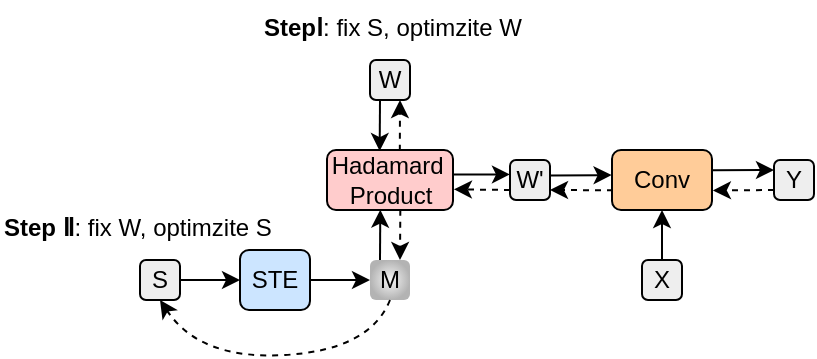<mxfile version="22.1.11" type="github">
  <diagram name="第 1 页" id="FdrmFEtH9qm_V42ZxL6O">
    <mxGraphModel dx="682" dy="424" grid="1" gridSize="10" guides="1" tooltips="1" connect="1" arrows="1" fold="1" page="1" pageScale="1" pageWidth="827" pageHeight="1169" math="0" shadow="0">
      <root>
        <mxCell id="0" />
        <mxCell id="1" parent="0" />
        <mxCell id="S3QeHbJbjC5ekCXG173Q-1" value="Conv" style="rounded=1;whiteSpace=wrap;html=1;fillColor=#ffcc99;strokeColor=#000000;" vertex="1" parent="1">
          <mxGeometry x="416" y="285" width="50" height="30" as="geometry" />
        </mxCell>
        <mxCell id="S3QeHbJbjC5ekCXG173Q-7" value="W" style="rounded=1;whiteSpace=wrap;html=1;fillColor=#eeeeee;strokeColor=#000000;" vertex="1" parent="1">
          <mxGeometry x="295" y="240" width="20" height="20" as="geometry" />
        </mxCell>
        <mxCell id="S3QeHbJbjC5ekCXG173Q-8" value="M" style="rounded=1;whiteSpace=wrap;html=1;fillColor=#f5f5f5;gradientColor=#b3b3b3;strokeColor=none;gradientDirection=radial;" vertex="1" parent="1">
          <mxGeometry x="295" y="340" width="20" height="20" as="geometry" />
        </mxCell>
        <mxCell id="S3QeHbJbjC5ekCXG173Q-9" value="W&#39;" style="rounded=1;whiteSpace=wrap;html=1;fillColor=#eeeeee;strokeColor=#000000;" vertex="1" parent="1">
          <mxGeometry x="365" y="290" width="20" height="20" as="geometry" />
        </mxCell>
        <mxCell id="S3QeHbJbjC5ekCXG173Q-16" value="" style="curved=1;endArrow=classic;html=1;rounded=0;dashed=1;exitX=0.5;exitY=1;exitDx=0;exitDy=0;entryX=0.5;entryY=1;entryDx=0;entryDy=0;" edge="1" parent="1" source="S3QeHbJbjC5ekCXG173Q-8" target="S3QeHbJbjC5ekCXG173Q-30">
          <mxGeometry width="50" height="50" relative="1" as="geometry">
            <mxPoint x="302.5" y="370" as="sourcePoint" />
            <mxPoint x="192.5" y="370" as="targetPoint" />
            <Array as="points">
              <mxPoint x="295" y="385" />
              <mxPoint x="210" y="390" />
            </Array>
          </mxGeometry>
        </mxCell>
        <mxCell id="S3QeHbJbjC5ekCXG173Q-17" value="Y" style="rounded=1;whiteSpace=wrap;html=1;fillColor=#eeeeee;strokeColor=#000000;" vertex="1" parent="1">
          <mxGeometry x="497" y="290" width="20" height="20" as="geometry" />
        </mxCell>
        <mxCell id="S3QeHbJbjC5ekCXG173Q-19" value="" style="endArrow=classic;html=1;rounded=0;dashed=1;exitX=0;exitY=0.75;exitDx=0;exitDy=0;entryX=1.009;entryY=0.674;entryDx=0;entryDy=0;entryPerimeter=0;" edge="1" parent="1" source="S3QeHbJbjC5ekCXG173Q-17" target="S3QeHbJbjC5ekCXG173Q-1">
          <mxGeometry width="50" height="50" relative="1" as="geometry">
            <mxPoint x="474" y="270" as="sourcePoint" />
            <mxPoint x="388" y="270" as="targetPoint" />
          </mxGeometry>
        </mxCell>
        <mxCell id="S3QeHbJbjC5ekCXG173Q-22" value="Hadamard&amp;nbsp; Product" style="rounded=1;whiteSpace=wrap;html=1;fillColor=#ffcccc;strokeColor=#000000;" vertex="1" parent="1">
          <mxGeometry x="273.5" y="285" width="63" height="30" as="geometry" />
        </mxCell>
        <mxCell id="S3QeHbJbjC5ekCXG173Q-28" style="edgeStyle=orthogonalEdgeStyle;rounded=0;orthogonalLoop=1;jettySize=auto;html=1;" edge="1" parent="1" source="S3QeHbJbjC5ekCXG173Q-27" target="S3QeHbJbjC5ekCXG173Q-1">
          <mxGeometry relative="1" as="geometry" />
        </mxCell>
        <mxCell id="S3QeHbJbjC5ekCXG173Q-27" value="X" style="rounded=1;whiteSpace=wrap;html=1;fillColor=#eeeeee;strokeColor=#000000;" vertex="1" parent="1">
          <mxGeometry x="431" y="340" width="20" height="20" as="geometry" />
        </mxCell>
        <mxCell id="S3QeHbJbjC5ekCXG173Q-33" style="edgeStyle=orthogonalEdgeStyle;rounded=0;orthogonalLoop=1;jettySize=auto;html=1;entryX=0;entryY=0.5;entryDx=0;entryDy=0;" edge="1" parent="1" source="S3QeHbJbjC5ekCXG173Q-29" target="S3QeHbJbjC5ekCXG173Q-8">
          <mxGeometry relative="1" as="geometry" />
        </mxCell>
        <mxCell id="S3QeHbJbjC5ekCXG173Q-29" value="STE" style="rounded=1;whiteSpace=wrap;html=1;fillColor=#cce5ff;strokeColor=#000000;" vertex="1" parent="1">
          <mxGeometry x="230" y="335" width="35" height="30" as="geometry" />
        </mxCell>
        <mxCell id="S3QeHbJbjC5ekCXG173Q-34" style="edgeStyle=orthogonalEdgeStyle;rounded=0;orthogonalLoop=1;jettySize=auto;html=1;entryX=0;entryY=0.5;entryDx=0;entryDy=0;" edge="1" parent="1" source="S3QeHbJbjC5ekCXG173Q-30" target="S3QeHbJbjC5ekCXG173Q-29">
          <mxGeometry relative="1" as="geometry" />
        </mxCell>
        <mxCell id="S3QeHbJbjC5ekCXG173Q-30" value="S" style="rounded=1;whiteSpace=wrap;html=1;fillColor=#eeeeee;strokeColor=#000000;" vertex="1" parent="1">
          <mxGeometry x="180" y="340" width="20" height="20" as="geometry" />
        </mxCell>
        <mxCell id="S3QeHbJbjC5ekCXG173Q-35" value="" style="endArrow=classic;html=1;rounded=0;exitX=0.25;exitY=1;exitDx=0;exitDy=0;entryX=0.418;entryY=0.017;entryDx=0;entryDy=0;entryPerimeter=0;" edge="1" parent="1" source="S3QeHbJbjC5ekCXG173Q-7" target="S3QeHbJbjC5ekCXG173Q-22">
          <mxGeometry width="50" height="50" relative="1" as="geometry">
            <mxPoint x="240" y="320" as="sourcePoint" />
            <mxPoint x="290" y="270" as="targetPoint" />
          </mxGeometry>
        </mxCell>
        <mxCell id="S3QeHbJbjC5ekCXG173Q-37" value="" style="endArrow=classic;html=1;rounded=0;dashed=1;exitX=0.578;exitY=0.011;exitDx=0;exitDy=0;exitPerimeter=0;entryX=0.75;entryY=1;entryDx=0;entryDy=0;" edge="1" parent="1" source="S3QeHbJbjC5ekCXG173Q-22" target="S3QeHbJbjC5ekCXG173Q-7">
          <mxGeometry width="50" height="50" relative="1" as="geometry">
            <mxPoint x="300" y="310" as="sourcePoint" />
            <mxPoint x="330" y="270" as="targetPoint" />
          </mxGeometry>
        </mxCell>
        <mxCell id="S3QeHbJbjC5ekCXG173Q-38" value="" style="endArrow=classic;html=1;rounded=0;exitX=1.003;exitY=0.337;exitDx=0;exitDy=0;exitPerimeter=0;entryX=0;entryY=0.25;entryDx=0;entryDy=0;" edge="1" parent="1" source="S3QeHbJbjC5ekCXG173Q-1" target="S3QeHbJbjC5ekCXG173Q-17">
          <mxGeometry width="50" height="50" relative="1" as="geometry">
            <mxPoint x="446" y="330" as="sourcePoint" />
            <mxPoint x="496" y="280" as="targetPoint" />
          </mxGeometry>
        </mxCell>
        <mxCell id="S3QeHbJbjC5ekCXG173Q-39" value="" style="endArrow=classic;html=1;rounded=0;dashed=1;exitX=0.01;exitY=0.671;exitDx=0;exitDy=0;entryX=1;entryY=0.75;entryDx=0;entryDy=0;exitPerimeter=0;" edge="1" parent="1" source="S3QeHbJbjC5ekCXG173Q-1" target="S3QeHbJbjC5ekCXG173Q-9">
          <mxGeometry width="50" height="50" relative="1" as="geometry">
            <mxPoint x="504" y="315" as="sourcePoint" />
            <mxPoint x="473" y="315" as="targetPoint" />
          </mxGeometry>
        </mxCell>
        <mxCell id="S3QeHbJbjC5ekCXG173Q-40" value="" style="endArrow=classic;html=1;rounded=0;exitX=0.997;exitY=0.389;exitDx=0;exitDy=0;exitPerimeter=0;entryX=-0.004;entryY=0.418;entryDx=0;entryDy=0;entryPerimeter=0;" edge="1" parent="1" source="S3QeHbJbjC5ekCXG173Q-9" target="S3QeHbJbjC5ekCXG173Q-1">
          <mxGeometry width="50" height="50" relative="1" as="geometry">
            <mxPoint x="386" y="299.83" as="sourcePoint" />
            <mxPoint x="417" y="299.83" as="targetPoint" />
          </mxGeometry>
        </mxCell>
        <mxCell id="S3QeHbJbjC5ekCXG173Q-41" value="" style="endArrow=classic;html=1;rounded=0;dashed=1;exitX=0;exitY=0.75;exitDx=0;exitDy=0;entryX=1.007;entryY=0.656;entryDx=0;entryDy=0;entryPerimeter=0;" edge="1" parent="1" source="S3QeHbJbjC5ekCXG173Q-9" target="S3QeHbJbjC5ekCXG173Q-22">
          <mxGeometry width="50" height="50" relative="1" as="geometry">
            <mxPoint x="420" y="315" as="sourcePoint" />
            <mxPoint x="390" y="315" as="targetPoint" />
          </mxGeometry>
        </mxCell>
        <mxCell id="S3QeHbJbjC5ekCXG173Q-42" value="" style="endArrow=classic;html=1;rounded=0;exitX=1.001;exitY=0.407;exitDx=0;exitDy=0;exitPerimeter=0;entryX=-0.001;entryY=0.361;entryDx=0;entryDy=0;entryPerimeter=0;" edge="1" parent="1" source="S3QeHbJbjC5ekCXG173Q-22" target="S3QeHbJbjC5ekCXG173Q-9">
          <mxGeometry width="50" height="50" relative="1" as="geometry">
            <mxPoint x="390" y="308" as="sourcePoint" />
            <mxPoint x="420" y="308" as="targetPoint" />
          </mxGeometry>
        </mxCell>
        <mxCell id="S3QeHbJbjC5ekCXG173Q-43" value="" style="endArrow=classic;html=1;rounded=0;dashed=1;entryX=0.75;entryY=0;entryDx=0;entryDy=0;exitX=0.582;exitY=0.994;exitDx=0;exitDy=0;exitPerimeter=0;" edge="1" parent="1" source="S3QeHbJbjC5ekCXG173Q-22" target="S3QeHbJbjC5ekCXG173Q-8">
          <mxGeometry width="50" height="50" relative="1" as="geometry">
            <mxPoint x="310" y="320" as="sourcePoint" />
            <mxPoint x="347" y="315" as="targetPoint" />
          </mxGeometry>
        </mxCell>
        <mxCell id="S3QeHbJbjC5ekCXG173Q-44" value="" style="endArrow=classic;html=1;rounded=0;entryX=0.423;entryY=0.994;entryDx=0;entryDy=0;entryPerimeter=0;exitX=0.25;exitY=0;exitDx=0;exitDy=0;" edge="1" parent="1" source="S3QeHbJbjC5ekCXG173Q-8" target="S3QeHbJbjC5ekCXG173Q-22">
          <mxGeometry width="50" height="50" relative="1" as="geometry">
            <mxPoint x="340" y="340" as="sourcePoint" />
            <mxPoint x="372" y="307" as="targetPoint" />
          </mxGeometry>
        </mxCell>
        <mxCell id="S3QeHbJbjC5ekCXG173Q-53" value="&lt;b&gt;StepⅠ&lt;/b&gt;: fix S, optimzite W" style="text;whiteSpace=wrap;html=1;" vertex="1" parent="1">
          <mxGeometry x="240" y="210" width="160" height="40" as="geometry" />
        </mxCell>
        <mxCell id="S3QeHbJbjC5ekCXG173Q-54" value="&lt;b&gt;Step Ⅱ&lt;/b&gt;: fix W, optimzite S" style="text;whiteSpace=wrap;html=1;" vertex="1" parent="1">
          <mxGeometry x="110" y="310" width="160" height="40" as="geometry" />
        </mxCell>
      </root>
    </mxGraphModel>
  </diagram>
</mxfile>
